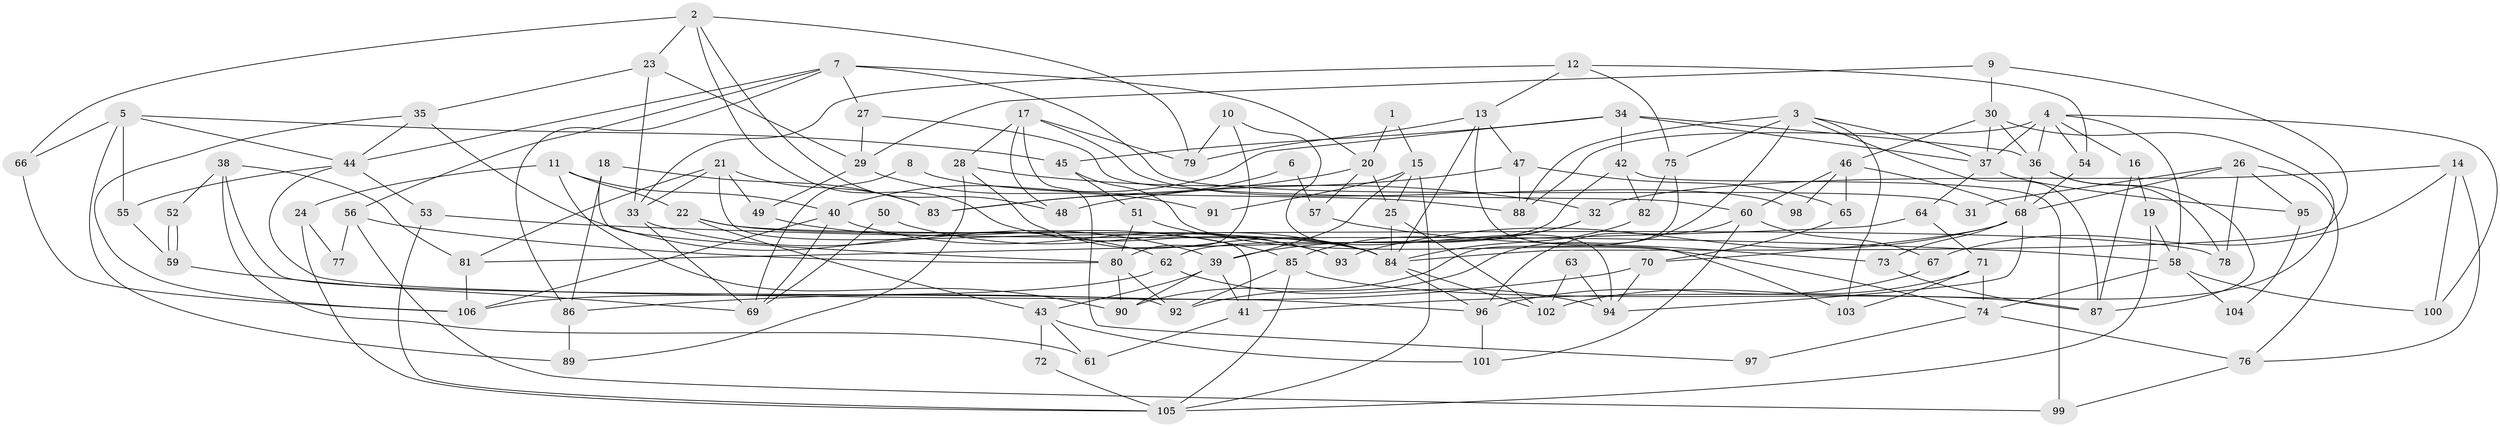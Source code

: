 // coarse degree distribution, {4: 0.14925373134328357, 6: 0.13432835820895522, 7: 0.11940298507462686, 9: 0.04477611940298507, 8: 0.05970149253731343, 5: 0.13432835820895522, 3: 0.23880597014925373, 2: 0.1044776119402985, 12: 0.014925373134328358}
// Generated by graph-tools (version 1.1) at 2025/24/03/03/25 07:24:02]
// undirected, 106 vertices, 212 edges
graph export_dot {
graph [start="1"]
  node [color=gray90,style=filled];
  1;
  2;
  3;
  4;
  5;
  6;
  7;
  8;
  9;
  10;
  11;
  12;
  13;
  14;
  15;
  16;
  17;
  18;
  19;
  20;
  21;
  22;
  23;
  24;
  25;
  26;
  27;
  28;
  29;
  30;
  31;
  32;
  33;
  34;
  35;
  36;
  37;
  38;
  39;
  40;
  41;
  42;
  43;
  44;
  45;
  46;
  47;
  48;
  49;
  50;
  51;
  52;
  53;
  54;
  55;
  56;
  57;
  58;
  59;
  60;
  61;
  62;
  63;
  64;
  65;
  66;
  67;
  68;
  69;
  70;
  71;
  72;
  73;
  74;
  75;
  76;
  77;
  78;
  79;
  80;
  81;
  82;
  83;
  84;
  85;
  86;
  87;
  88;
  89;
  90;
  91;
  92;
  93;
  94;
  95;
  96;
  97;
  98;
  99;
  100;
  101;
  102;
  103;
  104;
  105;
  106;
  1 -- 20;
  1 -- 15;
  2 -- 79;
  2 -- 66;
  2 -- 23;
  2 -- 48;
  2 -- 93;
  3 -- 87;
  3 -- 103;
  3 -- 37;
  3 -- 75;
  3 -- 88;
  3 -- 92;
  4 -- 58;
  4 -- 37;
  4 -- 16;
  4 -- 36;
  4 -- 54;
  4 -- 88;
  4 -- 100;
  5 -- 45;
  5 -- 89;
  5 -- 44;
  5 -- 55;
  5 -- 66;
  6 -- 83;
  6 -- 57;
  7 -- 20;
  7 -- 27;
  7 -- 31;
  7 -- 44;
  7 -- 56;
  7 -- 86;
  8 -- 88;
  8 -- 69;
  9 -- 29;
  9 -- 30;
  9 -- 84;
  10 -- 94;
  10 -- 80;
  10 -- 79;
  11 -- 90;
  11 -- 22;
  11 -- 24;
  11 -- 40;
  12 -- 33;
  12 -- 54;
  12 -- 13;
  12 -- 75;
  13 -- 84;
  13 -- 47;
  13 -- 79;
  13 -- 103;
  14 -- 32;
  14 -- 67;
  14 -- 76;
  14 -- 100;
  15 -- 39;
  15 -- 105;
  15 -- 25;
  15 -- 91;
  16 -- 87;
  16 -- 19;
  17 -- 48;
  17 -- 79;
  17 -- 28;
  17 -- 97;
  17 -- 98;
  18 -- 80;
  18 -- 86;
  18 -- 83;
  19 -- 58;
  19 -- 105;
  20 -- 83;
  20 -- 25;
  20 -- 57;
  21 -- 33;
  21 -- 41;
  21 -- 49;
  21 -- 81;
  21 -- 83;
  22 -- 84;
  22 -- 78;
  22 -- 43;
  23 -- 33;
  23 -- 29;
  23 -- 35;
  24 -- 105;
  24 -- 77;
  25 -- 84;
  25 -- 102;
  26 -- 76;
  26 -- 68;
  26 -- 31;
  26 -- 78;
  26 -- 95;
  27 -- 60;
  27 -- 29;
  28 -- 84;
  28 -- 32;
  28 -- 89;
  29 -- 49;
  29 -- 91;
  30 -- 37;
  30 -- 36;
  30 -- 41;
  30 -- 46;
  32 -- 39;
  32 -- 85;
  33 -- 69;
  33 -- 39;
  34 -- 37;
  34 -- 40;
  34 -- 36;
  34 -- 42;
  34 -- 45;
  35 -- 44;
  35 -- 62;
  35 -- 106;
  36 -- 68;
  36 -- 78;
  36 -- 87;
  37 -- 64;
  37 -- 95;
  38 -- 61;
  38 -- 81;
  38 -- 52;
  38 -- 92;
  39 -- 43;
  39 -- 90;
  39 -- 41;
  40 -- 93;
  40 -- 69;
  40 -- 106;
  41 -- 61;
  42 -- 62;
  42 -- 82;
  42 -- 99;
  43 -- 101;
  43 -- 61;
  43 -- 72;
  44 -- 53;
  44 -- 55;
  44 -- 96;
  45 -- 74;
  45 -- 51;
  46 -- 68;
  46 -- 60;
  46 -- 65;
  46 -- 98;
  47 -- 88;
  47 -- 48;
  47 -- 65;
  49 -- 85;
  50 -- 69;
  50 -- 84;
  51 -- 84;
  51 -- 80;
  52 -- 59;
  52 -- 59;
  53 -- 105;
  53 -- 58;
  54 -- 68;
  55 -- 59;
  56 -- 80;
  56 -- 77;
  56 -- 99;
  57 -- 73;
  58 -- 100;
  58 -- 74;
  58 -- 104;
  59 -- 69;
  60 -- 96;
  60 -- 67;
  60 -- 101;
  62 -- 106;
  62 -- 94;
  63 -- 94;
  63 -- 102;
  64 -- 71;
  64 -- 81;
  65 -- 70;
  66 -- 106;
  67 -- 96;
  68 -- 94;
  68 -- 70;
  68 -- 73;
  68 -- 93;
  70 -- 86;
  70 -- 94;
  71 -- 74;
  71 -- 102;
  71 -- 103;
  72 -- 105;
  73 -- 87;
  74 -- 76;
  74 -- 97;
  75 -- 82;
  75 -- 90;
  76 -- 99;
  80 -- 92;
  80 -- 90;
  81 -- 106;
  82 -- 84;
  84 -- 96;
  84 -- 102;
  85 -- 92;
  85 -- 87;
  85 -- 105;
  86 -- 89;
  95 -- 104;
  96 -- 101;
}
